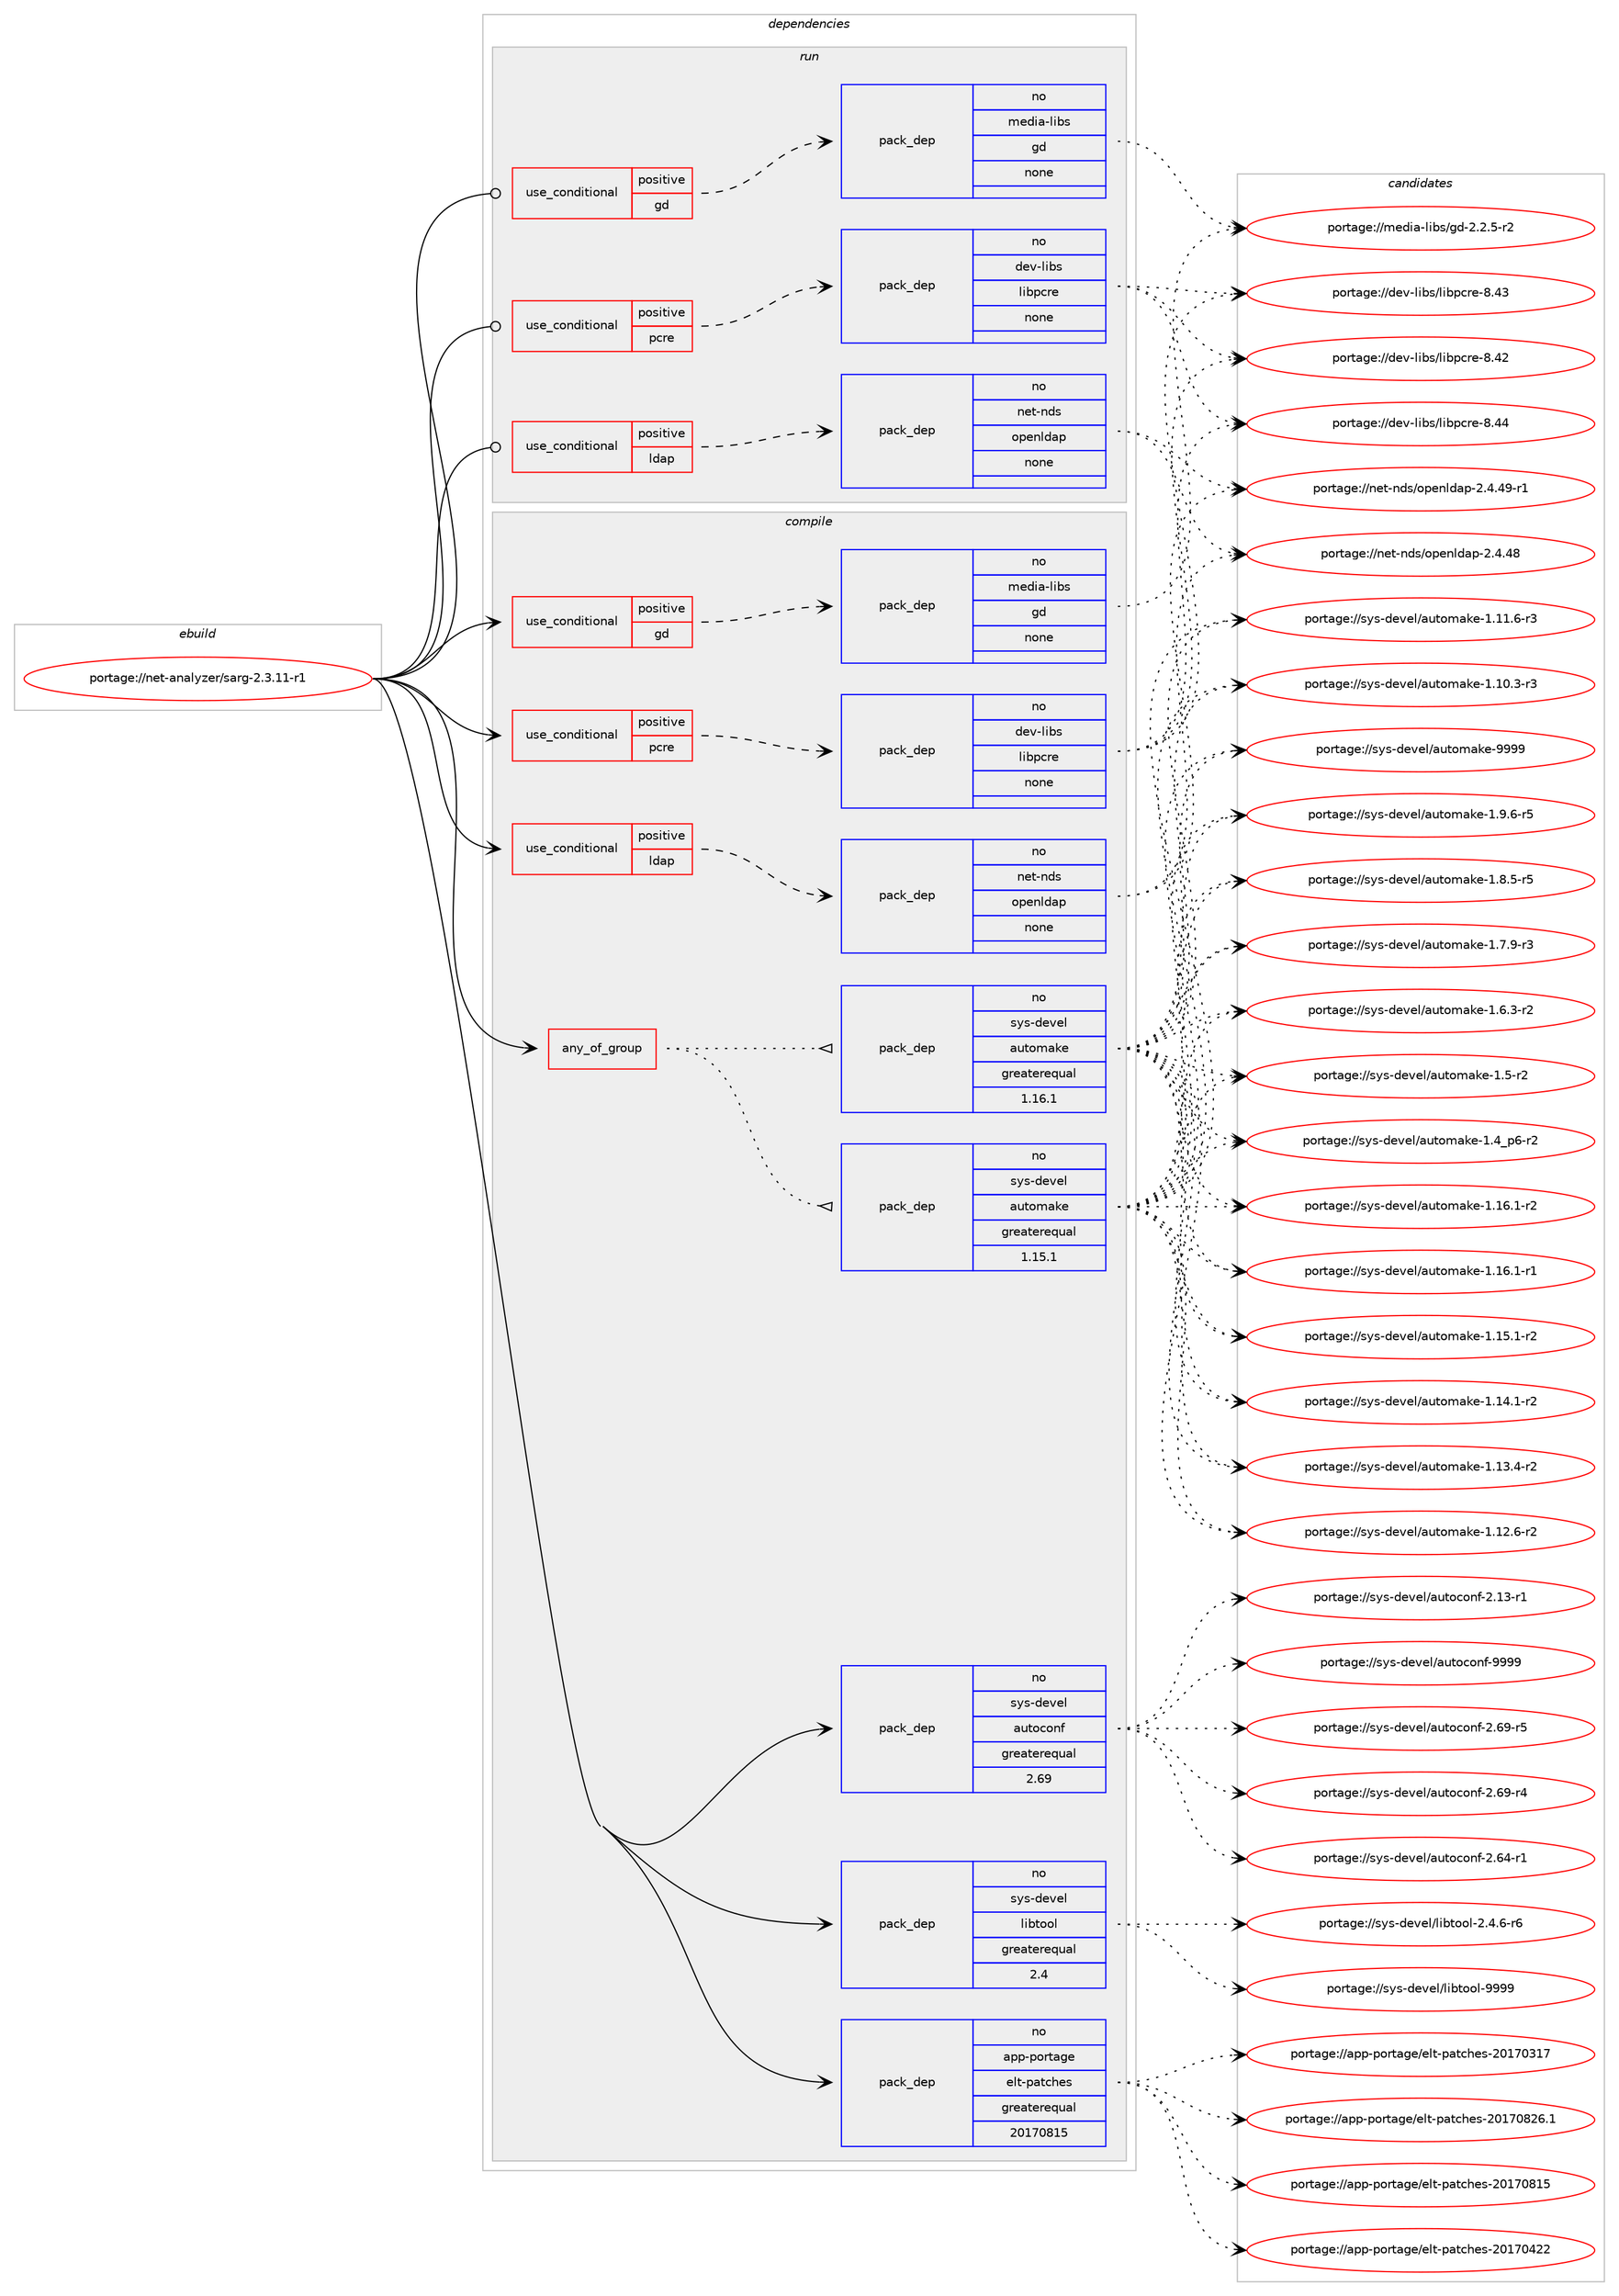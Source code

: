 digraph prolog {

# *************
# Graph options
# *************

newrank=true;
concentrate=true;
compound=true;
graph [rankdir=LR,fontname=Helvetica,fontsize=10,ranksep=1.5];#, ranksep=2.5, nodesep=0.2];
edge  [arrowhead=vee];
node  [fontname=Helvetica,fontsize=10];

# **********
# The ebuild
# **********

subgraph cluster_leftcol {
color=gray;
rank=same;
label=<<i>ebuild</i>>;
id [label="portage://net-analyzer/sarg-2.3.11-r1", color=red, width=4, href="../net-analyzer/sarg-2.3.11-r1.svg"];
}

# ****************
# The dependencies
# ****************

subgraph cluster_midcol {
color=gray;
label=<<i>dependencies</i>>;
subgraph cluster_compile {
fillcolor="#eeeeee";
style=filled;
label=<<i>compile</i>>;
subgraph any1605 {
dependency89875 [label=<<TABLE BORDER="0" CELLBORDER="1" CELLSPACING="0" CELLPADDING="4"><TR><TD CELLPADDING="10">any_of_group</TD></TR></TABLE>>, shape=none, color=red];subgraph pack68640 {
dependency89876 [label=<<TABLE BORDER="0" CELLBORDER="1" CELLSPACING="0" CELLPADDING="4" WIDTH="220"><TR><TD ROWSPAN="6" CELLPADDING="30">pack_dep</TD></TR><TR><TD WIDTH="110">no</TD></TR><TR><TD>sys-devel</TD></TR><TR><TD>automake</TD></TR><TR><TD>greaterequal</TD></TR><TR><TD>1.16.1</TD></TR></TABLE>>, shape=none, color=blue];
}
dependency89875:e -> dependency89876:w [weight=20,style="dotted",arrowhead="oinv"];
subgraph pack68641 {
dependency89877 [label=<<TABLE BORDER="0" CELLBORDER="1" CELLSPACING="0" CELLPADDING="4" WIDTH="220"><TR><TD ROWSPAN="6" CELLPADDING="30">pack_dep</TD></TR><TR><TD WIDTH="110">no</TD></TR><TR><TD>sys-devel</TD></TR><TR><TD>automake</TD></TR><TR><TD>greaterequal</TD></TR><TR><TD>1.15.1</TD></TR></TABLE>>, shape=none, color=blue];
}
dependency89875:e -> dependency89877:w [weight=20,style="dotted",arrowhead="oinv"];
}
id:e -> dependency89875:w [weight=20,style="solid",arrowhead="vee"];
subgraph cond19554 {
dependency89878 [label=<<TABLE BORDER="0" CELLBORDER="1" CELLSPACING="0" CELLPADDING="4"><TR><TD ROWSPAN="3" CELLPADDING="10">use_conditional</TD></TR><TR><TD>positive</TD></TR><TR><TD>gd</TD></TR></TABLE>>, shape=none, color=red];
subgraph pack68642 {
dependency89879 [label=<<TABLE BORDER="0" CELLBORDER="1" CELLSPACING="0" CELLPADDING="4" WIDTH="220"><TR><TD ROWSPAN="6" CELLPADDING="30">pack_dep</TD></TR><TR><TD WIDTH="110">no</TD></TR><TR><TD>media-libs</TD></TR><TR><TD>gd</TD></TR><TR><TD>none</TD></TR><TR><TD></TD></TR></TABLE>>, shape=none, color=blue];
}
dependency89878:e -> dependency89879:w [weight=20,style="dashed",arrowhead="vee"];
}
id:e -> dependency89878:w [weight=20,style="solid",arrowhead="vee"];
subgraph cond19555 {
dependency89880 [label=<<TABLE BORDER="0" CELLBORDER="1" CELLSPACING="0" CELLPADDING="4"><TR><TD ROWSPAN="3" CELLPADDING="10">use_conditional</TD></TR><TR><TD>positive</TD></TR><TR><TD>ldap</TD></TR></TABLE>>, shape=none, color=red];
subgraph pack68643 {
dependency89881 [label=<<TABLE BORDER="0" CELLBORDER="1" CELLSPACING="0" CELLPADDING="4" WIDTH="220"><TR><TD ROWSPAN="6" CELLPADDING="30">pack_dep</TD></TR><TR><TD WIDTH="110">no</TD></TR><TR><TD>net-nds</TD></TR><TR><TD>openldap</TD></TR><TR><TD>none</TD></TR><TR><TD></TD></TR></TABLE>>, shape=none, color=blue];
}
dependency89880:e -> dependency89881:w [weight=20,style="dashed",arrowhead="vee"];
}
id:e -> dependency89880:w [weight=20,style="solid",arrowhead="vee"];
subgraph cond19556 {
dependency89882 [label=<<TABLE BORDER="0" CELLBORDER="1" CELLSPACING="0" CELLPADDING="4"><TR><TD ROWSPAN="3" CELLPADDING="10">use_conditional</TD></TR><TR><TD>positive</TD></TR><TR><TD>pcre</TD></TR></TABLE>>, shape=none, color=red];
subgraph pack68644 {
dependency89883 [label=<<TABLE BORDER="0" CELLBORDER="1" CELLSPACING="0" CELLPADDING="4" WIDTH="220"><TR><TD ROWSPAN="6" CELLPADDING="30">pack_dep</TD></TR><TR><TD WIDTH="110">no</TD></TR><TR><TD>dev-libs</TD></TR><TR><TD>libpcre</TD></TR><TR><TD>none</TD></TR><TR><TD></TD></TR></TABLE>>, shape=none, color=blue];
}
dependency89882:e -> dependency89883:w [weight=20,style="dashed",arrowhead="vee"];
}
id:e -> dependency89882:w [weight=20,style="solid",arrowhead="vee"];
subgraph pack68645 {
dependency89884 [label=<<TABLE BORDER="0" CELLBORDER="1" CELLSPACING="0" CELLPADDING="4" WIDTH="220"><TR><TD ROWSPAN="6" CELLPADDING="30">pack_dep</TD></TR><TR><TD WIDTH="110">no</TD></TR><TR><TD>app-portage</TD></TR><TR><TD>elt-patches</TD></TR><TR><TD>greaterequal</TD></TR><TR><TD>20170815</TD></TR></TABLE>>, shape=none, color=blue];
}
id:e -> dependency89884:w [weight=20,style="solid",arrowhead="vee"];
subgraph pack68646 {
dependency89885 [label=<<TABLE BORDER="0" CELLBORDER="1" CELLSPACING="0" CELLPADDING="4" WIDTH="220"><TR><TD ROWSPAN="6" CELLPADDING="30">pack_dep</TD></TR><TR><TD WIDTH="110">no</TD></TR><TR><TD>sys-devel</TD></TR><TR><TD>autoconf</TD></TR><TR><TD>greaterequal</TD></TR><TR><TD>2.69</TD></TR></TABLE>>, shape=none, color=blue];
}
id:e -> dependency89885:w [weight=20,style="solid",arrowhead="vee"];
subgraph pack68647 {
dependency89886 [label=<<TABLE BORDER="0" CELLBORDER="1" CELLSPACING="0" CELLPADDING="4" WIDTH="220"><TR><TD ROWSPAN="6" CELLPADDING="30">pack_dep</TD></TR><TR><TD WIDTH="110">no</TD></TR><TR><TD>sys-devel</TD></TR><TR><TD>libtool</TD></TR><TR><TD>greaterequal</TD></TR><TR><TD>2.4</TD></TR></TABLE>>, shape=none, color=blue];
}
id:e -> dependency89886:w [weight=20,style="solid",arrowhead="vee"];
}
subgraph cluster_compileandrun {
fillcolor="#eeeeee";
style=filled;
label=<<i>compile and run</i>>;
}
subgraph cluster_run {
fillcolor="#eeeeee";
style=filled;
label=<<i>run</i>>;
subgraph cond19557 {
dependency89887 [label=<<TABLE BORDER="0" CELLBORDER="1" CELLSPACING="0" CELLPADDING="4"><TR><TD ROWSPAN="3" CELLPADDING="10">use_conditional</TD></TR><TR><TD>positive</TD></TR><TR><TD>gd</TD></TR></TABLE>>, shape=none, color=red];
subgraph pack68648 {
dependency89888 [label=<<TABLE BORDER="0" CELLBORDER="1" CELLSPACING="0" CELLPADDING="4" WIDTH="220"><TR><TD ROWSPAN="6" CELLPADDING="30">pack_dep</TD></TR><TR><TD WIDTH="110">no</TD></TR><TR><TD>media-libs</TD></TR><TR><TD>gd</TD></TR><TR><TD>none</TD></TR><TR><TD></TD></TR></TABLE>>, shape=none, color=blue];
}
dependency89887:e -> dependency89888:w [weight=20,style="dashed",arrowhead="vee"];
}
id:e -> dependency89887:w [weight=20,style="solid",arrowhead="odot"];
subgraph cond19558 {
dependency89889 [label=<<TABLE BORDER="0" CELLBORDER="1" CELLSPACING="0" CELLPADDING="4"><TR><TD ROWSPAN="3" CELLPADDING="10">use_conditional</TD></TR><TR><TD>positive</TD></TR><TR><TD>ldap</TD></TR></TABLE>>, shape=none, color=red];
subgraph pack68649 {
dependency89890 [label=<<TABLE BORDER="0" CELLBORDER="1" CELLSPACING="0" CELLPADDING="4" WIDTH="220"><TR><TD ROWSPAN="6" CELLPADDING="30">pack_dep</TD></TR><TR><TD WIDTH="110">no</TD></TR><TR><TD>net-nds</TD></TR><TR><TD>openldap</TD></TR><TR><TD>none</TD></TR><TR><TD></TD></TR></TABLE>>, shape=none, color=blue];
}
dependency89889:e -> dependency89890:w [weight=20,style="dashed",arrowhead="vee"];
}
id:e -> dependency89889:w [weight=20,style="solid",arrowhead="odot"];
subgraph cond19559 {
dependency89891 [label=<<TABLE BORDER="0" CELLBORDER="1" CELLSPACING="0" CELLPADDING="4"><TR><TD ROWSPAN="3" CELLPADDING="10">use_conditional</TD></TR><TR><TD>positive</TD></TR><TR><TD>pcre</TD></TR></TABLE>>, shape=none, color=red];
subgraph pack68650 {
dependency89892 [label=<<TABLE BORDER="0" CELLBORDER="1" CELLSPACING="0" CELLPADDING="4" WIDTH="220"><TR><TD ROWSPAN="6" CELLPADDING="30">pack_dep</TD></TR><TR><TD WIDTH="110">no</TD></TR><TR><TD>dev-libs</TD></TR><TR><TD>libpcre</TD></TR><TR><TD>none</TD></TR><TR><TD></TD></TR></TABLE>>, shape=none, color=blue];
}
dependency89891:e -> dependency89892:w [weight=20,style="dashed",arrowhead="vee"];
}
id:e -> dependency89891:w [weight=20,style="solid",arrowhead="odot"];
}
}

# **************
# The candidates
# **************

subgraph cluster_choices {
rank=same;
color=gray;
label=<<i>candidates</i>>;

subgraph choice68640 {
color=black;
nodesep=1;
choice115121115451001011181011084797117116111109971071014557575757 [label="portage://sys-devel/automake-9999", color=red, width=4,href="../sys-devel/automake-9999.svg"];
choice115121115451001011181011084797117116111109971071014549465746544511453 [label="portage://sys-devel/automake-1.9.6-r5", color=red, width=4,href="../sys-devel/automake-1.9.6-r5.svg"];
choice115121115451001011181011084797117116111109971071014549465646534511453 [label="portage://sys-devel/automake-1.8.5-r5", color=red, width=4,href="../sys-devel/automake-1.8.5-r5.svg"];
choice115121115451001011181011084797117116111109971071014549465546574511451 [label="portage://sys-devel/automake-1.7.9-r3", color=red, width=4,href="../sys-devel/automake-1.7.9-r3.svg"];
choice115121115451001011181011084797117116111109971071014549465446514511450 [label="portage://sys-devel/automake-1.6.3-r2", color=red, width=4,href="../sys-devel/automake-1.6.3-r2.svg"];
choice11512111545100101118101108479711711611110997107101454946534511450 [label="portage://sys-devel/automake-1.5-r2", color=red, width=4,href="../sys-devel/automake-1.5-r2.svg"];
choice115121115451001011181011084797117116111109971071014549465295112544511450 [label="portage://sys-devel/automake-1.4_p6-r2", color=red, width=4,href="../sys-devel/automake-1.4_p6-r2.svg"];
choice11512111545100101118101108479711711611110997107101454946495446494511450 [label="portage://sys-devel/automake-1.16.1-r2", color=red, width=4,href="../sys-devel/automake-1.16.1-r2.svg"];
choice11512111545100101118101108479711711611110997107101454946495446494511449 [label="portage://sys-devel/automake-1.16.1-r1", color=red, width=4,href="../sys-devel/automake-1.16.1-r1.svg"];
choice11512111545100101118101108479711711611110997107101454946495346494511450 [label="portage://sys-devel/automake-1.15.1-r2", color=red, width=4,href="../sys-devel/automake-1.15.1-r2.svg"];
choice11512111545100101118101108479711711611110997107101454946495246494511450 [label="portage://sys-devel/automake-1.14.1-r2", color=red, width=4,href="../sys-devel/automake-1.14.1-r2.svg"];
choice11512111545100101118101108479711711611110997107101454946495146524511450 [label="portage://sys-devel/automake-1.13.4-r2", color=red, width=4,href="../sys-devel/automake-1.13.4-r2.svg"];
choice11512111545100101118101108479711711611110997107101454946495046544511450 [label="portage://sys-devel/automake-1.12.6-r2", color=red, width=4,href="../sys-devel/automake-1.12.6-r2.svg"];
choice11512111545100101118101108479711711611110997107101454946494946544511451 [label="portage://sys-devel/automake-1.11.6-r3", color=red, width=4,href="../sys-devel/automake-1.11.6-r3.svg"];
choice11512111545100101118101108479711711611110997107101454946494846514511451 [label="portage://sys-devel/automake-1.10.3-r3", color=red, width=4,href="../sys-devel/automake-1.10.3-r3.svg"];
dependency89876:e -> choice115121115451001011181011084797117116111109971071014557575757:w [style=dotted,weight="100"];
dependency89876:e -> choice115121115451001011181011084797117116111109971071014549465746544511453:w [style=dotted,weight="100"];
dependency89876:e -> choice115121115451001011181011084797117116111109971071014549465646534511453:w [style=dotted,weight="100"];
dependency89876:e -> choice115121115451001011181011084797117116111109971071014549465546574511451:w [style=dotted,weight="100"];
dependency89876:e -> choice115121115451001011181011084797117116111109971071014549465446514511450:w [style=dotted,weight="100"];
dependency89876:e -> choice11512111545100101118101108479711711611110997107101454946534511450:w [style=dotted,weight="100"];
dependency89876:e -> choice115121115451001011181011084797117116111109971071014549465295112544511450:w [style=dotted,weight="100"];
dependency89876:e -> choice11512111545100101118101108479711711611110997107101454946495446494511450:w [style=dotted,weight="100"];
dependency89876:e -> choice11512111545100101118101108479711711611110997107101454946495446494511449:w [style=dotted,weight="100"];
dependency89876:e -> choice11512111545100101118101108479711711611110997107101454946495346494511450:w [style=dotted,weight="100"];
dependency89876:e -> choice11512111545100101118101108479711711611110997107101454946495246494511450:w [style=dotted,weight="100"];
dependency89876:e -> choice11512111545100101118101108479711711611110997107101454946495146524511450:w [style=dotted,weight="100"];
dependency89876:e -> choice11512111545100101118101108479711711611110997107101454946495046544511450:w [style=dotted,weight="100"];
dependency89876:e -> choice11512111545100101118101108479711711611110997107101454946494946544511451:w [style=dotted,weight="100"];
dependency89876:e -> choice11512111545100101118101108479711711611110997107101454946494846514511451:w [style=dotted,weight="100"];
}
subgraph choice68641 {
color=black;
nodesep=1;
choice115121115451001011181011084797117116111109971071014557575757 [label="portage://sys-devel/automake-9999", color=red, width=4,href="../sys-devel/automake-9999.svg"];
choice115121115451001011181011084797117116111109971071014549465746544511453 [label="portage://sys-devel/automake-1.9.6-r5", color=red, width=4,href="../sys-devel/automake-1.9.6-r5.svg"];
choice115121115451001011181011084797117116111109971071014549465646534511453 [label="portage://sys-devel/automake-1.8.5-r5", color=red, width=4,href="../sys-devel/automake-1.8.5-r5.svg"];
choice115121115451001011181011084797117116111109971071014549465546574511451 [label="portage://sys-devel/automake-1.7.9-r3", color=red, width=4,href="../sys-devel/automake-1.7.9-r3.svg"];
choice115121115451001011181011084797117116111109971071014549465446514511450 [label="portage://sys-devel/automake-1.6.3-r2", color=red, width=4,href="../sys-devel/automake-1.6.3-r2.svg"];
choice11512111545100101118101108479711711611110997107101454946534511450 [label="portage://sys-devel/automake-1.5-r2", color=red, width=4,href="../sys-devel/automake-1.5-r2.svg"];
choice115121115451001011181011084797117116111109971071014549465295112544511450 [label="portage://sys-devel/automake-1.4_p6-r2", color=red, width=4,href="../sys-devel/automake-1.4_p6-r2.svg"];
choice11512111545100101118101108479711711611110997107101454946495446494511450 [label="portage://sys-devel/automake-1.16.1-r2", color=red, width=4,href="../sys-devel/automake-1.16.1-r2.svg"];
choice11512111545100101118101108479711711611110997107101454946495446494511449 [label="portage://sys-devel/automake-1.16.1-r1", color=red, width=4,href="../sys-devel/automake-1.16.1-r1.svg"];
choice11512111545100101118101108479711711611110997107101454946495346494511450 [label="portage://sys-devel/automake-1.15.1-r2", color=red, width=4,href="../sys-devel/automake-1.15.1-r2.svg"];
choice11512111545100101118101108479711711611110997107101454946495246494511450 [label="portage://sys-devel/automake-1.14.1-r2", color=red, width=4,href="../sys-devel/automake-1.14.1-r2.svg"];
choice11512111545100101118101108479711711611110997107101454946495146524511450 [label="portage://sys-devel/automake-1.13.4-r2", color=red, width=4,href="../sys-devel/automake-1.13.4-r2.svg"];
choice11512111545100101118101108479711711611110997107101454946495046544511450 [label="portage://sys-devel/automake-1.12.6-r2", color=red, width=4,href="../sys-devel/automake-1.12.6-r2.svg"];
choice11512111545100101118101108479711711611110997107101454946494946544511451 [label="portage://sys-devel/automake-1.11.6-r3", color=red, width=4,href="../sys-devel/automake-1.11.6-r3.svg"];
choice11512111545100101118101108479711711611110997107101454946494846514511451 [label="portage://sys-devel/automake-1.10.3-r3", color=red, width=4,href="../sys-devel/automake-1.10.3-r3.svg"];
dependency89877:e -> choice115121115451001011181011084797117116111109971071014557575757:w [style=dotted,weight="100"];
dependency89877:e -> choice115121115451001011181011084797117116111109971071014549465746544511453:w [style=dotted,weight="100"];
dependency89877:e -> choice115121115451001011181011084797117116111109971071014549465646534511453:w [style=dotted,weight="100"];
dependency89877:e -> choice115121115451001011181011084797117116111109971071014549465546574511451:w [style=dotted,weight="100"];
dependency89877:e -> choice115121115451001011181011084797117116111109971071014549465446514511450:w [style=dotted,weight="100"];
dependency89877:e -> choice11512111545100101118101108479711711611110997107101454946534511450:w [style=dotted,weight="100"];
dependency89877:e -> choice115121115451001011181011084797117116111109971071014549465295112544511450:w [style=dotted,weight="100"];
dependency89877:e -> choice11512111545100101118101108479711711611110997107101454946495446494511450:w [style=dotted,weight="100"];
dependency89877:e -> choice11512111545100101118101108479711711611110997107101454946495446494511449:w [style=dotted,weight="100"];
dependency89877:e -> choice11512111545100101118101108479711711611110997107101454946495346494511450:w [style=dotted,weight="100"];
dependency89877:e -> choice11512111545100101118101108479711711611110997107101454946495246494511450:w [style=dotted,weight="100"];
dependency89877:e -> choice11512111545100101118101108479711711611110997107101454946495146524511450:w [style=dotted,weight="100"];
dependency89877:e -> choice11512111545100101118101108479711711611110997107101454946495046544511450:w [style=dotted,weight="100"];
dependency89877:e -> choice11512111545100101118101108479711711611110997107101454946494946544511451:w [style=dotted,weight="100"];
dependency89877:e -> choice11512111545100101118101108479711711611110997107101454946494846514511451:w [style=dotted,weight="100"];
}
subgraph choice68642 {
color=black;
nodesep=1;
choice109101100105974510810598115471031004550465046534511450 [label="portage://media-libs/gd-2.2.5-r2", color=red, width=4,href="../media-libs/gd-2.2.5-r2.svg"];
dependency89879:e -> choice109101100105974510810598115471031004550465046534511450:w [style=dotted,weight="100"];
}
subgraph choice68643 {
color=black;
nodesep=1;
choice110101116451101001154711111210111010810097112455046524652574511449 [label="portage://net-nds/openldap-2.4.49-r1", color=red, width=4,href="../net-nds/openldap-2.4.49-r1.svg"];
choice11010111645110100115471111121011101081009711245504652465256 [label="portage://net-nds/openldap-2.4.48", color=red, width=4,href="../net-nds/openldap-2.4.48.svg"];
dependency89881:e -> choice110101116451101001154711111210111010810097112455046524652574511449:w [style=dotted,weight="100"];
dependency89881:e -> choice11010111645110100115471111121011101081009711245504652465256:w [style=dotted,weight="100"];
}
subgraph choice68644 {
color=black;
nodesep=1;
choice10010111845108105981154710810598112991141014556465252 [label="portage://dev-libs/libpcre-8.44", color=red, width=4,href="../dev-libs/libpcre-8.44.svg"];
choice10010111845108105981154710810598112991141014556465251 [label="portage://dev-libs/libpcre-8.43", color=red, width=4,href="../dev-libs/libpcre-8.43.svg"];
choice10010111845108105981154710810598112991141014556465250 [label="portage://dev-libs/libpcre-8.42", color=red, width=4,href="../dev-libs/libpcre-8.42.svg"];
dependency89883:e -> choice10010111845108105981154710810598112991141014556465252:w [style=dotted,weight="100"];
dependency89883:e -> choice10010111845108105981154710810598112991141014556465251:w [style=dotted,weight="100"];
dependency89883:e -> choice10010111845108105981154710810598112991141014556465250:w [style=dotted,weight="100"];
}
subgraph choice68645 {
color=black;
nodesep=1;
choice971121124511211111411697103101471011081164511297116991041011154550484955485650544649 [label="portage://app-portage/elt-patches-20170826.1", color=red, width=4,href="../app-portage/elt-patches-20170826.1.svg"];
choice97112112451121111141169710310147101108116451129711699104101115455048495548564953 [label="portage://app-portage/elt-patches-20170815", color=red, width=4,href="../app-portage/elt-patches-20170815.svg"];
choice97112112451121111141169710310147101108116451129711699104101115455048495548525050 [label="portage://app-portage/elt-patches-20170422", color=red, width=4,href="../app-portage/elt-patches-20170422.svg"];
choice97112112451121111141169710310147101108116451129711699104101115455048495548514955 [label="portage://app-portage/elt-patches-20170317", color=red, width=4,href="../app-portage/elt-patches-20170317.svg"];
dependency89884:e -> choice971121124511211111411697103101471011081164511297116991041011154550484955485650544649:w [style=dotted,weight="100"];
dependency89884:e -> choice97112112451121111141169710310147101108116451129711699104101115455048495548564953:w [style=dotted,weight="100"];
dependency89884:e -> choice97112112451121111141169710310147101108116451129711699104101115455048495548525050:w [style=dotted,weight="100"];
dependency89884:e -> choice97112112451121111141169710310147101108116451129711699104101115455048495548514955:w [style=dotted,weight="100"];
}
subgraph choice68646 {
color=black;
nodesep=1;
choice115121115451001011181011084797117116111991111101024557575757 [label="portage://sys-devel/autoconf-9999", color=red, width=4,href="../sys-devel/autoconf-9999.svg"];
choice1151211154510010111810110847971171161119911111010245504654574511453 [label="portage://sys-devel/autoconf-2.69-r5", color=red, width=4,href="../sys-devel/autoconf-2.69-r5.svg"];
choice1151211154510010111810110847971171161119911111010245504654574511452 [label="portage://sys-devel/autoconf-2.69-r4", color=red, width=4,href="../sys-devel/autoconf-2.69-r4.svg"];
choice1151211154510010111810110847971171161119911111010245504654524511449 [label="portage://sys-devel/autoconf-2.64-r1", color=red, width=4,href="../sys-devel/autoconf-2.64-r1.svg"];
choice1151211154510010111810110847971171161119911111010245504649514511449 [label="portage://sys-devel/autoconf-2.13-r1", color=red, width=4,href="../sys-devel/autoconf-2.13-r1.svg"];
dependency89885:e -> choice115121115451001011181011084797117116111991111101024557575757:w [style=dotted,weight="100"];
dependency89885:e -> choice1151211154510010111810110847971171161119911111010245504654574511453:w [style=dotted,weight="100"];
dependency89885:e -> choice1151211154510010111810110847971171161119911111010245504654574511452:w [style=dotted,weight="100"];
dependency89885:e -> choice1151211154510010111810110847971171161119911111010245504654524511449:w [style=dotted,weight="100"];
dependency89885:e -> choice1151211154510010111810110847971171161119911111010245504649514511449:w [style=dotted,weight="100"];
}
subgraph choice68647 {
color=black;
nodesep=1;
choice1151211154510010111810110847108105981161111111084557575757 [label="portage://sys-devel/libtool-9999", color=red, width=4,href="../sys-devel/libtool-9999.svg"];
choice1151211154510010111810110847108105981161111111084550465246544511454 [label="portage://sys-devel/libtool-2.4.6-r6", color=red, width=4,href="../sys-devel/libtool-2.4.6-r6.svg"];
dependency89886:e -> choice1151211154510010111810110847108105981161111111084557575757:w [style=dotted,weight="100"];
dependency89886:e -> choice1151211154510010111810110847108105981161111111084550465246544511454:w [style=dotted,weight="100"];
}
subgraph choice68648 {
color=black;
nodesep=1;
choice109101100105974510810598115471031004550465046534511450 [label="portage://media-libs/gd-2.2.5-r2", color=red, width=4,href="../media-libs/gd-2.2.5-r2.svg"];
dependency89888:e -> choice109101100105974510810598115471031004550465046534511450:w [style=dotted,weight="100"];
}
subgraph choice68649 {
color=black;
nodesep=1;
choice110101116451101001154711111210111010810097112455046524652574511449 [label="portage://net-nds/openldap-2.4.49-r1", color=red, width=4,href="../net-nds/openldap-2.4.49-r1.svg"];
choice11010111645110100115471111121011101081009711245504652465256 [label="portage://net-nds/openldap-2.4.48", color=red, width=4,href="../net-nds/openldap-2.4.48.svg"];
dependency89890:e -> choice110101116451101001154711111210111010810097112455046524652574511449:w [style=dotted,weight="100"];
dependency89890:e -> choice11010111645110100115471111121011101081009711245504652465256:w [style=dotted,weight="100"];
}
subgraph choice68650 {
color=black;
nodesep=1;
choice10010111845108105981154710810598112991141014556465252 [label="portage://dev-libs/libpcre-8.44", color=red, width=4,href="../dev-libs/libpcre-8.44.svg"];
choice10010111845108105981154710810598112991141014556465251 [label="portage://dev-libs/libpcre-8.43", color=red, width=4,href="../dev-libs/libpcre-8.43.svg"];
choice10010111845108105981154710810598112991141014556465250 [label="portage://dev-libs/libpcre-8.42", color=red, width=4,href="../dev-libs/libpcre-8.42.svg"];
dependency89892:e -> choice10010111845108105981154710810598112991141014556465252:w [style=dotted,weight="100"];
dependency89892:e -> choice10010111845108105981154710810598112991141014556465251:w [style=dotted,weight="100"];
dependency89892:e -> choice10010111845108105981154710810598112991141014556465250:w [style=dotted,weight="100"];
}
}

}
